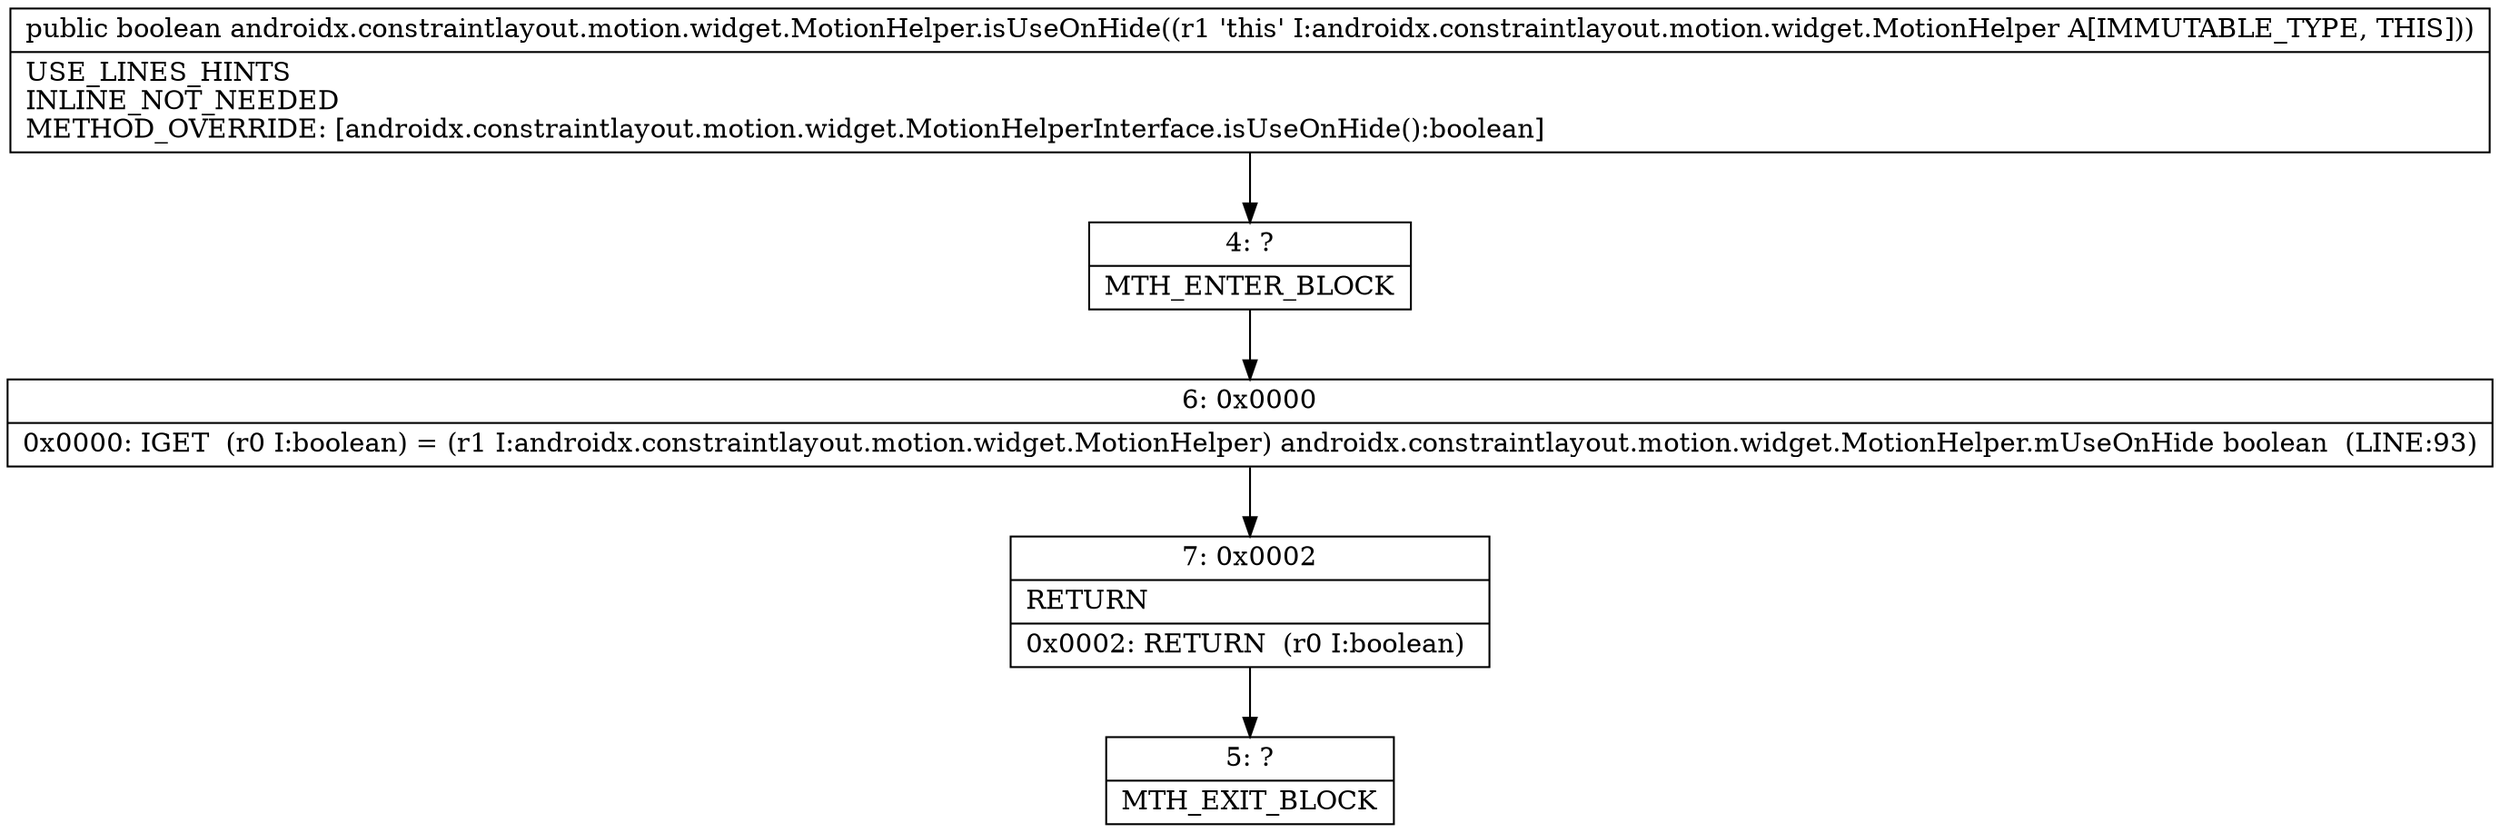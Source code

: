 digraph "CFG forandroidx.constraintlayout.motion.widget.MotionHelper.isUseOnHide()Z" {
Node_4 [shape=record,label="{4\:\ ?|MTH_ENTER_BLOCK\l}"];
Node_6 [shape=record,label="{6\:\ 0x0000|0x0000: IGET  (r0 I:boolean) = (r1 I:androidx.constraintlayout.motion.widget.MotionHelper) androidx.constraintlayout.motion.widget.MotionHelper.mUseOnHide boolean  (LINE:93)\l}"];
Node_7 [shape=record,label="{7\:\ 0x0002|RETURN\l|0x0002: RETURN  (r0 I:boolean) \l}"];
Node_5 [shape=record,label="{5\:\ ?|MTH_EXIT_BLOCK\l}"];
MethodNode[shape=record,label="{public boolean androidx.constraintlayout.motion.widget.MotionHelper.isUseOnHide((r1 'this' I:androidx.constraintlayout.motion.widget.MotionHelper A[IMMUTABLE_TYPE, THIS]))  | USE_LINES_HINTS\lINLINE_NOT_NEEDED\lMETHOD_OVERRIDE: [androidx.constraintlayout.motion.widget.MotionHelperInterface.isUseOnHide():boolean]\l}"];
MethodNode -> Node_4;Node_4 -> Node_6;
Node_6 -> Node_7;
Node_7 -> Node_5;
}

